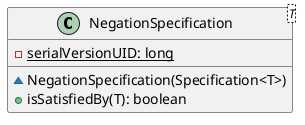 @startuml

    class NegationSpecification<T> {
        {static} -serialVersionUID: long
        ~NegationSpecification(Specification<T>)
        +isSatisfiedBy(T): boolean
    }

@enduml
